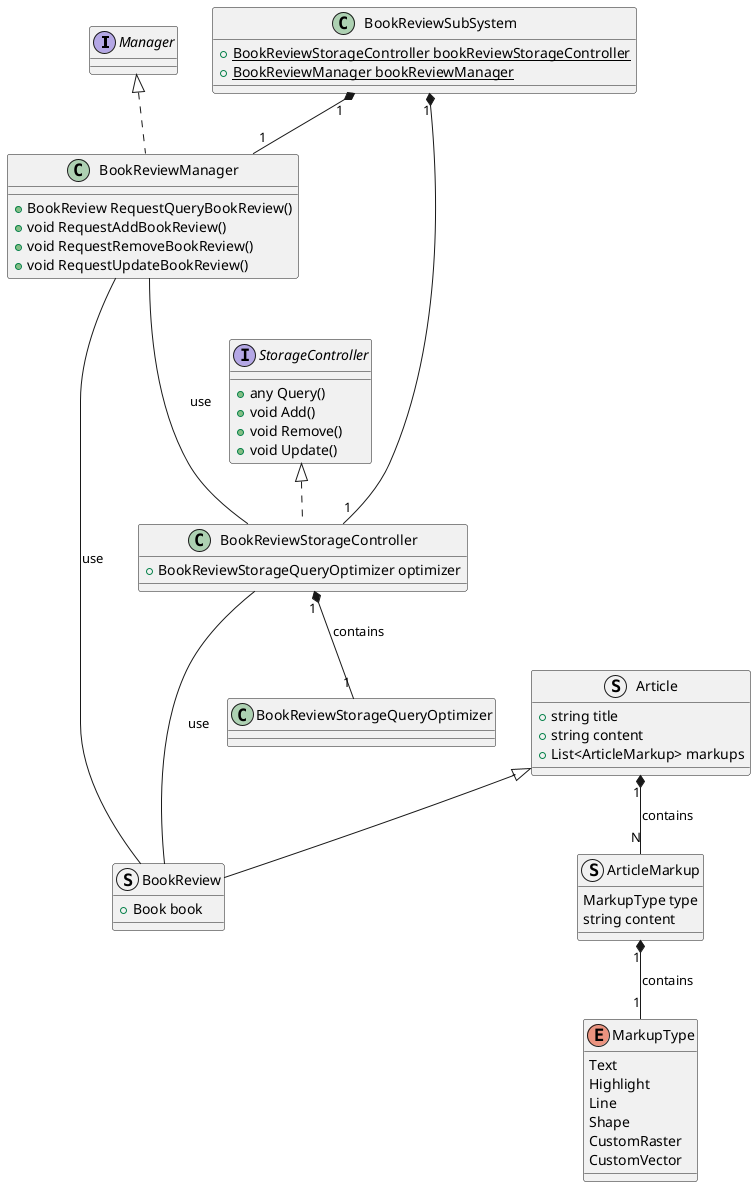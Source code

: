 @startuml
Interface Manager
Interface StorageController {
    + any Query()
    + void Add()
    + void Remove()
    + void Update()
}

enum MarkupType {
    Text
    Highlight
    Line
    Shape
    CustomRaster
    CustomVector
}

struct ArticleMarkup {
    MarkupType type
    string content
}

ArticleMarkup "1" *-- "1" MarkupType : contains

struct Article {
    + string title
    + string content
    + List<ArticleMarkup> markups
}

Article "1" *-- "N" ArticleMarkup : contains

struct BookReview extends Article {
    + Book book
}

class BookReviewManager implements Manager {
    + BookReview RequestQueryBookReview()
    + void RequestAddBookReview()
    + void RequestRemoveBookReview()
    + void RequestUpdateBookReview()
}

BookReviewManager --- BookReview : use
BookReviewManager --- BookReviewStorageController : use

class BookReviewStorageQueryOptimizer {}
class BookReviewStorageController implements StorageController {
    + BookReviewStorageQueryOptimizer optimizer
}
BookReviewStorageController "1" *-- "1" BookReviewStorageQueryOptimizer : contains

BookReviewStorageController --- BookReview : use

' BookReview SubSystem

class BookReviewSubSystem {
    + {static} BookReviewStorageController bookReviewStorageController
    + {static} BookReviewManager bookReviewManager
}
BookReviewSubSystem "1" *-- "1" BookReviewStorageController
BookReviewSubSystem "1" *-- "1" BookReviewManager
@enduml
